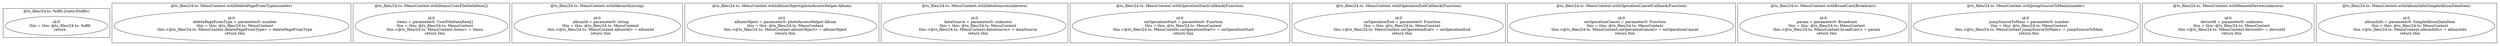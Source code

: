 digraph "24.ts" {
subgraph "cluster_@ts_files/24.ts: %dflt.[static]%dflt()" {
  label="@ts_files/24.ts: %dflt.[static]%dflt()";
  Node33220 [label="id:0
      this = this: @ts_files/24.ts: %dflt
      return"];
}
subgraph "cluster_@ts_files/24.ts: MenuContext.withDeletePageFromType(number)" {
  label="@ts_files/24.ts: MenuContext.withDeletePageFromType(number)";
  Node56010 [label="id:0
      deletePageFromType = parameter0: number
      this = this: @ts_files/24.ts: MenuContext
      this.<@ts_files/24.ts: MenuContext.deletePageFromType> = deletePageFromType
      return this"];
}
subgraph "cluster_@ts_files/24.ts: MenuContext.withItems(UserFileDataItem[])" {
  label="@ts_files/24.ts: MenuContext.withItems(UserFileDataItem[])";
  Node54280 [label="id:0
      items = parameter0: UserFileDataItem[]
      this = this: @ts_files/24.ts: MenuContext
      this.<@ts_files/24.ts: MenuContext.items> = items
      return this"];
}
subgraph "cluster_@ts_files/24.ts: MenuContext.withAlbumId(string)" {
  label="@ts_files/24.ts: MenuContext.withAlbumId(string)";
  Node44870 [label="id:0
      albumId = parameter0: string
      this = this: @ts_files/24.ts: MenuContext
      this.<@ts_files/24.ts: MenuContext.albumId> = albumId
      return this"];
}
subgraph "cluster_@ts_files/24.ts: MenuContext.withAlbumObject(photoAccessHelper.Album)" {
  label="@ts_files/24.ts: MenuContext.withAlbumObject(photoAccessHelper.Album)";
  Node65490 [label="id:0
      albumObject = parameter0: photoAccessHelper.Album
      this = this: @ts_files/24.ts: MenuContext
      this.<@ts_files/24.ts: MenuContext.albumObject> = albumObject
      return this"];
}
subgraph "cluster_@ts_files/24.ts: MenuContext.withDataSource(unknown)" {
  label="@ts_files/24.ts: MenuContext.withDataSource(unknown)";
  Node49410 [label="id:0
      dataSource = parameter0: unknown
      this = this: @ts_files/24.ts: MenuContext
      this.<@ts_files/24.ts: MenuContext.dataSource> = dataSource
      return this"];
}
subgraph "cluster_@ts_files/24.ts: MenuContext.withOperationStartCallback(Function)" {
  label="@ts_files/24.ts: MenuContext.withOperationStartCallback(Function)";
  Node62440 [label="id:0
      onOperationStart = parameter0: Function
      this = this: @ts_files/24.ts: MenuContext
      this.<@ts_files/24.ts: MenuContext.onOperationStart> = onOperationStart
      return this"];
}
subgraph "cluster_@ts_files/24.ts: MenuContext.withOperationEndCallback(Function)" {
  label="@ts_files/24.ts: MenuContext.withOperationEndCallback(Function)";
  Node59970 [label="id:0
      onOperationEnd = parameter0: Function
      this = this: @ts_files/24.ts: MenuContext
      this.<@ts_files/24.ts: MenuContext.onOperationEnd> = onOperationEnd
      return this"];
}
subgraph "cluster_@ts_files/24.ts: MenuContext.withOperationCancelCallback(Function)" {
  label="@ts_files/24.ts: MenuContext.withOperationCancelCallback(Function)";
  Node63000 [label="id:0
      onOperationCancel = parameter0: Function
      this = this: @ts_files/24.ts: MenuContext
      this.<@ts_files/24.ts: MenuContext.onOperationCancel> = onOperationCancel
      return this"];
}
subgraph "cluster_@ts_files/24.ts: MenuContext.withBroadCast(Broadcast)" {
  label="@ts_files/24.ts: MenuContext.withBroadCast(Broadcast)";
  Node49520 [label="id:0
      param = parameter0: Broadcast
      this = this: @ts_files/24.ts: MenuContext
      this.<@ts_files/24.ts: MenuContext.broadCast> = param
      return this"];
}
subgraph "cluster_@ts_files/24.ts: MenuContext.withJumpSourceToMain(number)" {
  label="@ts_files/24.ts: MenuContext.withJumpSourceToMain(number)";
  Node54240 [label="id:0
      jumpSourceToMain = parameter0: number
      this = this: @ts_files/24.ts: MenuContext
      this.<@ts_files/24.ts: MenuContext.jumpSourceToMain> = jumpSourceToMain
      return this"];
}
subgraph "cluster_@ts_files/24.ts: MenuContext.withRemoteDevice(unknown)" {
  label="@ts_files/24.ts: MenuContext.withRemoteDevice(unknown)";
  Node51500 [label="id:0
      deviceId = parameter0: unknown
      this = this: @ts_files/24.ts: MenuContext
      this.<@ts_files/24.ts: MenuContext.deviceId> = deviceId
      return this"];
}
subgraph "cluster_@ts_files/24.ts: MenuContext.withAlbumInfo(SimpleAlbumDataItem)" {
  label="@ts_files/24.ts: MenuContext.withAlbumInfo(SimpleAlbumDataItem)";
  Node59390 [label="id:0
      albumInfo = parameter0: SimpleAlbumDataItem
      this = this: @ts_files/24.ts: MenuContext
      this.<@ts_files/24.ts: MenuContext.albumInfo> = albumInfo
      return this"];
}
}
